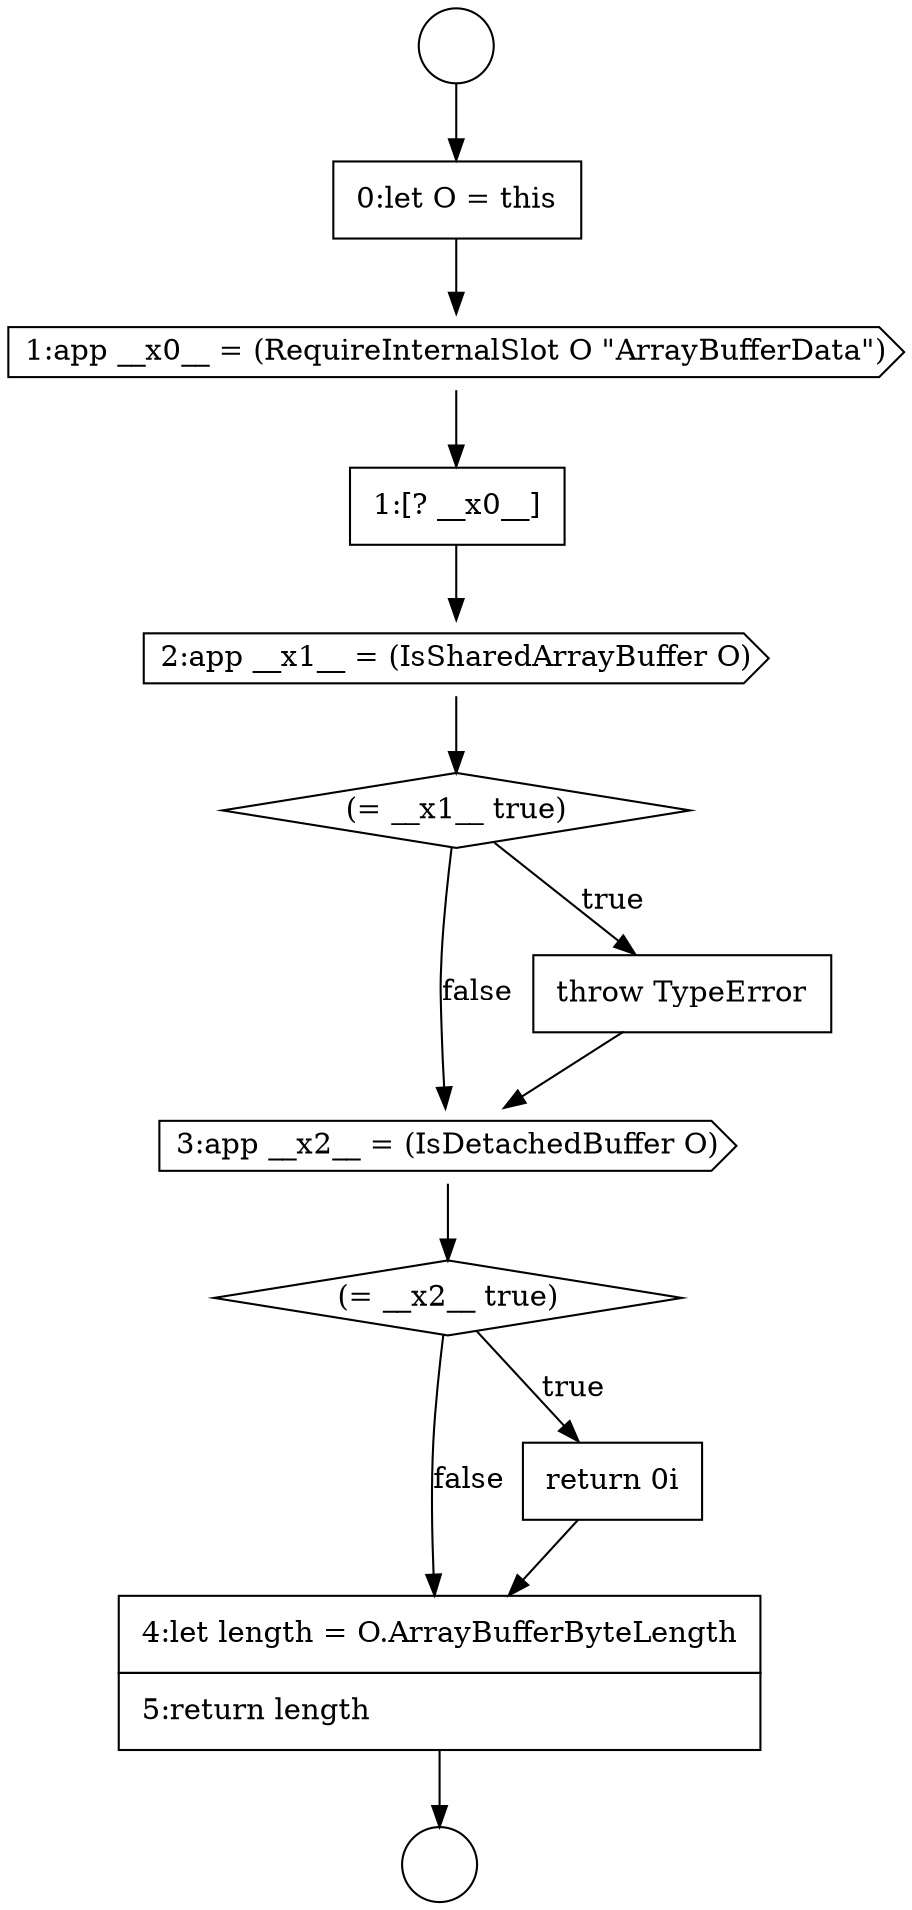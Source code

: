 digraph {
  node17903 [shape=circle label=" " color="black" fillcolor="white" style=filled]
  node17907 [shape=none, margin=0, label=<<font color="black">
    <table border="0" cellborder="1" cellspacing="0" cellpadding="10">
      <tr><td align="left">1:[? __x0__]</td></tr>
    </table>
  </font>> color="black" fillcolor="white" style=filled]
  node17911 [shape=cds, label=<<font color="black">3:app __x2__ = (IsDetachedBuffer O)</font>> color="black" fillcolor="white" style=filled]
  node17908 [shape=cds, label=<<font color="black">2:app __x1__ = (IsSharedArrayBuffer O)</font>> color="black" fillcolor="white" style=filled]
  node17912 [shape=diamond, label=<<font color="black">(= __x2__ true)</font>> color="black" fillcolor="white" style=filled]
  node17905 [shape=none, margin=0, label=<<font color="black">
    <table border="0" cellborder="1" cellspacing="0" cellpadding="10">
      <tr><td align="left">0:let O = this</td></tr>
    </table>
  </font>> color="black" fillcolor="white" style=filled]
  node17914 [shape=none, margin=0, label=<<font color="black">
    <table border="0" cellborder="1" cellspacing="0" cellpadding="10">
      <tr><td align="left">4:let length = O.ArrayBufferByteLength</td></tr>
      <tr><td align="left">5:return length</td></tr>
    </table>
  </font>> color="black" fillcolor="white" style=filled]
  node17904 [shape=circle label=" " color="black" fillcolor="white" style=filled]
  node17909 [shape=diamond, label=<<font color="black">(= __x1__ true)</font>> color="black" fillcolor="white" style=filled]
  node17906 [shape=cds, label=<<font color="black">1:app __x0__ = (RequireInternalSlot O &quot;ArrayBufferData&quot;)</font>> color="black" fillcolor="white" style=filled]
  node17913 [shape=none, margin=0, label=<<font color="black">
    <table border="0" cellborder="1" cellspacing="0" cellpadding="10">
      <tr><td align="left">return 0i</td></tr>
    </table>
  </font>> color="black" fillcolor="white" style=filled]
  node17910 [shape=none, margin=0, label=<<font color="black">
    <table border="0" cellborder="1" cellspacing="0" cellpadding="10">
      <tr><td align="left">throw TypeError</td></tr>
    </table>
  </font>> color="black" fillcolor="white" style=filled]
  node17913 -> node17914 [ color="black"]
  node17908 -> node17909 [ color="black"]
  node17903 -> node17905 [ color="black"]
  node17906 -> node17907 [ color="black"]
  node17909 -> node17910 [label=<<font color="black">true</font>> color="black"]
  node17909 -> node17911 [label=<<font color="black">false</font>> color="black"]
  node17911 -> node17912 [ color="black"]
  node17905 -> node17906 [ color="black"]
  node17910 -> node17911 [ color="black"]
  node17914 -> node17904 [ color="black"]
  node17907 -> node17908 [ color="black"]
  node17912 -> node17913 [label=<<font color="black">true</font>> color="black"]
  node17912 -> node17914 [label=<<font color="black">false</font>> color="black"]
}
